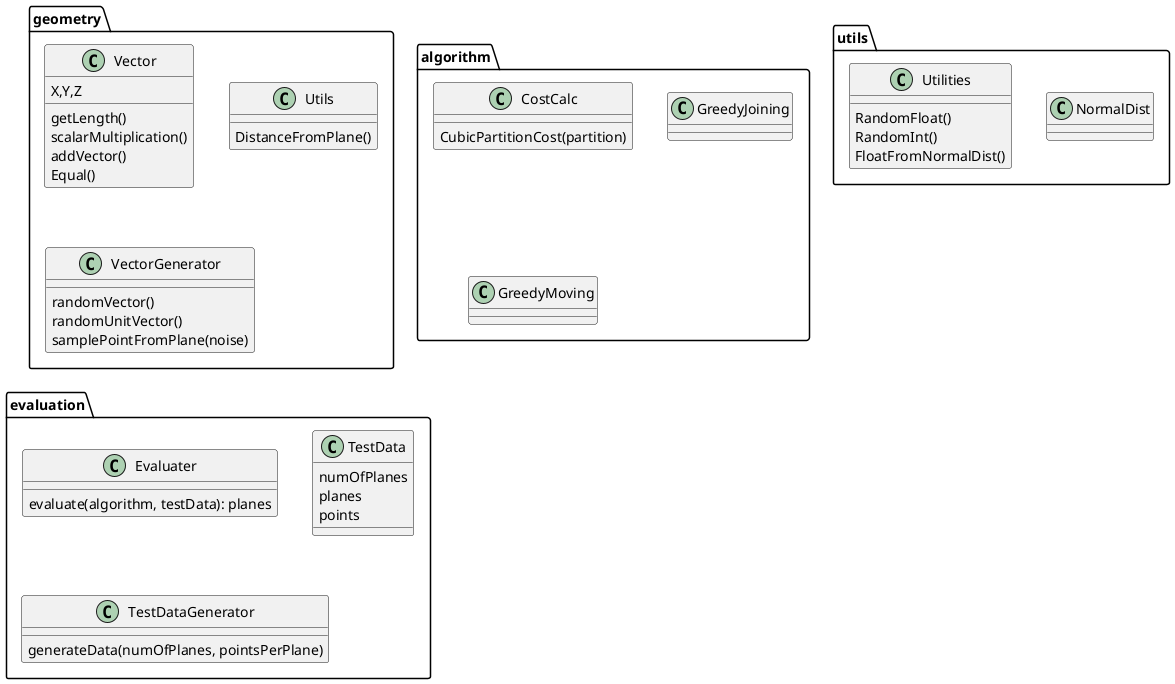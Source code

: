 @startuml ScienceProject
package geometry {
  Class Vector {
    X,Y,Z
    getLength()
    scalarMultiplication()
    addVector()
    Equal()
  }

  Class Utils {
    DistanceFromPlane()
  }

  Class VectorGenerator {
    randomVector()
    randomUnitVector()
    samplePointFromPlane(noise)
  }
}

package algorithm {
  Class CostCalc {
    CubicPartitionCost(partition)
  }

  Class GreedyJoining {

  }

  Class GreedyMoving {

  }
}

package evaluation {
  Class Evaluater {
    evaluate(algorithm, testData): planes
  }

  Class TestData {
    numOfPlanes
    planes
    points
  }

  Class TestDataGenerator {
    generateData(numOfPlanes, pointsPerPlane)
  }
}

package utils {
  Class NormalDist {
  }

  Class Utilities {
    RandomFloat()
    RandomInt()
    FloatFromNormalDist()
  }
}
@enduml